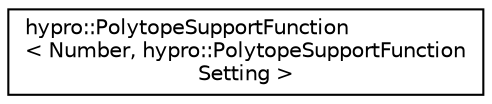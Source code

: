 digraph "Graphical Class Hierarchy"
{
  edge [fontname="Helvetica",fontsize="10",labelfontname="Helvetica",labelfontsize="10"];
  node [fontname="Helvetica",fontsize="10",shape=record];
  rankdir="LR";
  Node1 [label="hypro::PolytopeSupportFunction\l\< Number, hypro::PolytopeSupportFunction\lSetting \>",height=0.2,width=0.4,color="black", fillcolor="white", style="filled",URL="$classhypro_1_1PolytopeSupportFunction.html"];
}
